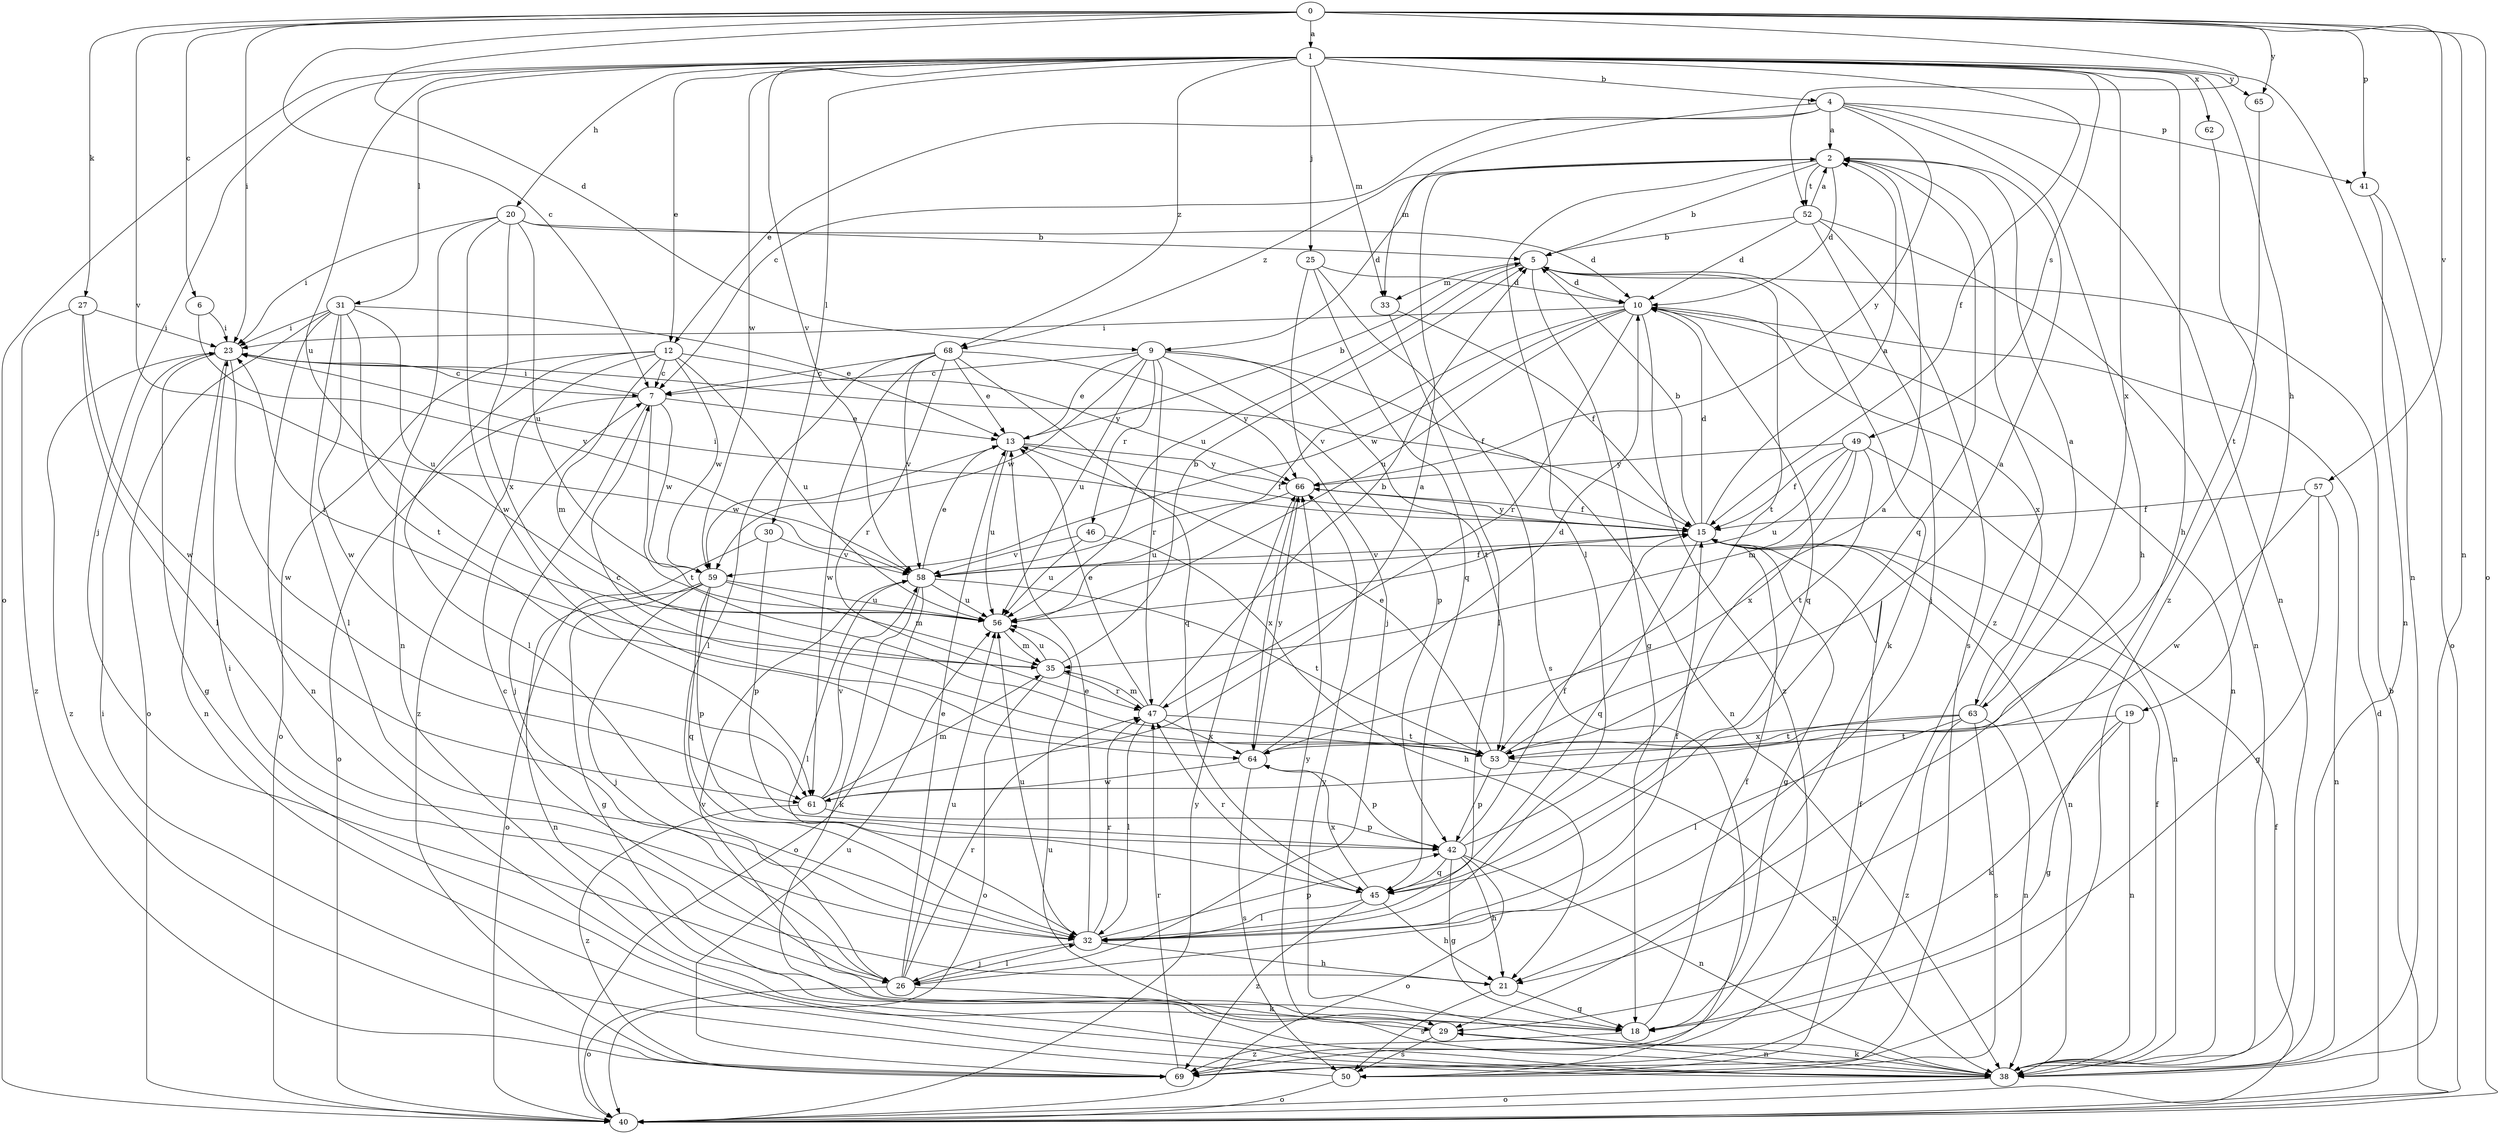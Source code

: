 strict digraph  {
0;
1;
2;
4;
5;
6;
7;
9;
10;
12;
13;
15;
18;
19;
20;
21;
23;
25;
26;
27;
29;
30;
31;
32;
33;
35;
38;
40;
41;
42;
45;
46;
47;
49;
50;
52;
53;
56;
57;
58;
59;
61;
62;
63;
64;
65;
66;
68;
69;
0 -> 1  [label=a];
0 -> 6  [label=c];
0 -> 7  [label=c];
0 -> 9  [label=d];
0 -> 23  [label=i];
0 -> 27  [label=k];
0 -> 38  [label=n];
0 -> 40  [label=o];
0 -> 41  [label=p];
0 -> 52  [label=t];
0 -> 57  [label=v];
0 -> 58  [label=v];
0 -> 65  [label=y];
1 -> 4  [label=b];
1 -> 12  [label=e];
1 -> 15  [label=f];
1 -> 19  [label=h];
1 -> 20  [label=h];
1 -> 21  [label=h];
1 -> 25  [label=j];
1 -> 26  [label=j];
1 -> 30  [label=l];
1 -> 31  [label=l];
1 -> 33  [label=m];
1 -> 38  [label=n];
1 -> 40  [label=o];
1 -> 49  [label=s];
1 -> 56  [label=u];
1 -> 58  [label=v];
1 -> 59  [label=w];
1 -> 62  [label=x];
1 -> 63  [label=x];
1 -> 65  [label=y];
1 -> 68  [label=z];
2 -> 5  [label=b];
2 -> 9  [label=d];
2 -> 10  [label=d];
2 -> 32  [label=l];
2 -> 45  [label=q];
2 -> 52  [label=t];
2 -> 68  [label=z];
2 -> 69  [label=z];
4 -> 2  [label=a];
4 -> 7  [label=c];
4 -> 12  [label=e];
4 -> 21  [label=h];
4 -> 33  [label=m];
4 -> 38  [label=n];
4 -> 41  [label=p];
4 -> 66  [label=y];
5 -> 10  [label=d];
5 -> 18  [label=g];
5 -> 29  [label=k];
5 -> 33  [label=m];
5 -> 53  [label=t];
5 -> 56  [label=u];
6 -> 23  [label=i];
6 -> 58  [label=v];
7 -> 13  [label=e];
7 -> 23  [label=i];
7 -> 26  [label=j];
7 -> 40  [label=o];
7 -> 53  [label=t];
7 -> 59  [label=w];
9 -> 7  [label=c];
9 -> 13  [label=e];
9 -> 38  [label=n];
9 -> 42  [label=p];
9 -> 46  [label=r];
9 -> 47  [label=r];
9 -> 53  [label=t];
9 -> 56  [label=u];
9 -> 59  [label=w];
10 -> 23  [label=i];
10 -> 38  [label=n];
10 -> 45  [label=q];
10 -> 47  [label=r];
10 -> 56  [label=u];
10 -> 58  [label=v];
10 -> 59  [label=w];
10 -> 63  [label=x];
10 -> 69  [label=z];
12 -> 7  [label=c];
12 -> 32  [label=l];
12 -> 35  [label=m];
12 -> 40  [label=o];
12 -> 56  [label=u];
12 -> 59  [label=w];
12 -> 66  [label=y];
12 -> 69  [label=z];
13 -> 5  [label=b];
13 -> 15  [label=f];
13 -> 56  [label=u];
13 -> 59  [label=w];
13 -> 66  [label=y];
15 -> 2  [label=a];
15 -> 5  [label=b];
15 -> 10  [label=d];
15 -> 18  [label=g];
15 -> 23  [label=i];
15 -> 38  [label=n];
15 -> 45  [label=q];
15 -> 58  [label=v];
15 -> 66  [label=y];
18 -> 15  [label=f];
18 -> 58  [label=v];
18 -> 69  [label=z];
19 -> 18  [label=g];
19 -> 29  [label=k];
19 -> 38  [label=n];
19 -> 53  [label=t];
20 -> 5  [label=b];
20 -> 10  [label=d];
20 -> 23  [label=i];
20 -> 38  [label=n];
20 -> 56  [label=u];
20 -> 61  [label=w];
20 -> 64  [label=x];
21 -> 18  [label=g];
21 -> 23  [label=i];
21 -> 50  [label=s];
23 -> 7  [label=c];
23 -> 15  [label=f];
23 -> 18  [label=g];
23 -> 38  [label=n];
23 -> 61  [label=w];
23 -> 69  [label=z];
25 -> 10  [label=d];
25 -> 26  [label=j];
25 -> 45  [label=q];
25 -> 50  [label=s];
26 -> 7  [label=c];
26 -> 13  [label=e];
26 -> 29  [label=k];
26 -> 32  [label=l];
26 -> 40  [label=o];
26 -> 47  [label=r];
26 -> 56  [label=u];
27 -> 23  [label=i];
27 -> 32  [label=l];
27 -> 61  [label=w];
27 -> 69  [label=z];
29 -> 38  [label=n];
29 -> 50  [label=s];
29 -> 66  [label=y];
30 -> 40  [label=o];
30 -> 42  [label=p];
30 -> 58  [label=v];
31 -> 13  [label=e];
31 -> 23  [label=i];
31 -> 32  [label=l];
31 -> 38  [label=n];
31 -> 40  [label=o];
31 -> 53  [label=t];
31 -> 56  [label=u];
31 -> 61  [label=w];
32 -> 13  [label=e];
32 -> 15  [label=f];
32 -> 21  [label=h];
32 -> 26  [label=j];
32 -> 42  [label=p];
32 -> 47  [label=r];
32 -> 56  [label=u];
33 -> 15  [label=f];
33 -> 32  [label=l];
35 -> 5  [label=b];
35 -> 23  [label=i];
35 -> 40  [label=o];
35 -> 47  [label=r];
35 -> 56  [label=u];
38 -> 15  [label=f];
38 -> 29  [label=k];
38 -> 40  [label=o];
38 -> 56  [label=u];
38 -> 66  [label=y];
40 -> 5  [label=b];
40 -> 10  [label=d];
40 -> 15  [label=f];
40 -> 66  [label=y];
41 -> 38  [label=n];
41 -> 40  [label=o];
42 -> 2  [label=a];
42 -> 15  [label=f];
42 -> 18  [label=g];
42 -> 21  [label=h];
42 -> 38  [label=n];
42 -> 40  [label=o];
42 -> 45  [label=q];
45 -> 21  [label=h];
45 -> 32  [label=l];
45 -> 47  [label=r];
45 -> 64  [label=x];
45 -> 69  [label=z];
46 -> 21  [label=h];
46 -> 56  [label=u];
46 -> 58  [label=v];
47 -> 5  [label=b];
47 -> 13  [label=e];
47 -> 32  [label=l];
47 -> 35  [label=m];
47 -> 53  [label=t];
47 -> 64  [label=x];
49 -> 15  [label=f];
49 -> 35  [label=m];
49 -> 38  [label=n];
49 -> 53  [label=t];
49 -> 56  [label=u];
49 -> 64  [label=x];
49 -> 66  [label=y];
50 -> 15  [label=f];
50 -> 23  [label=i];
50 -> 40  [label=o];
52 -> 2  [label=a];
52 -> 5  [label=b];
52 -> 10  [label=d];
52 -> 26  [label=j];
52 -> 38  [label=n];
52 -> 50  [label=s];
53 -> 2  [label=a];
53 -> 7  [label=c];
53 -> 13  [label=e];
53 -> 38  [label=n];
53 -> 42  [label=p];
56 -> 35  [label=m];
57 -> 15  [label=f];
57 -> 18  [label=g];
57 -> 38  [label=n];
57 -> 61  [label=w];
58 -> 13  [label=e];
58 -> 15  [label=f];
58 -> 29  [label=k];
58 -> 32  [label=l];
58 -> 40  [label=o];
58 -> 53  [label=t];
58 -> 56  [label=u];
59 -> 18  [label=g];
59 -> 26  [label=j];
59 -> 35  [label=m];
59 -> 38  [label=n];
59 -> 42  [label=p];
59 -> 45  [label=q];
59 -> 56  [label=u];
61 -> 2  [label=a];
61 -> 35  [label=m];
61 -> 42  [label=p];
61 -> 58  [label=v];
61 -> 69  [label=z];
62 -> 69  [label=z];
63 -> 2  [label=a];
63 -> 32  [label=l];
63 -> 38  [label=n];
63 -> 50  [label=s];
63 -> 53  [label=t];
63 -> 64  [label=x];
63 -> 69  [label=z];
64 -> 10  [label=d];
64 -> 42  [label=p];
64 -> 50  [label=s];
64 -> 61  [label=w];
64 -> 66  [label=y];
65 -> 53  [label=t];
66 -> 15  [label=f];
66 -> 56  [label=u];
66 -> 64  [label=x];
68 -> 7  [label=c];
68 -> 13  [label=e];
68 -> 32  [label=l];
68 -> 45  [label=q];
68 -> 47  [label=r];
68 -> 58  [label=v];
68 -> 61  [label=w];
68 -> 66  [label=y];
69 -> 47  [label=r];
69 -> 56  [label=u];
}
